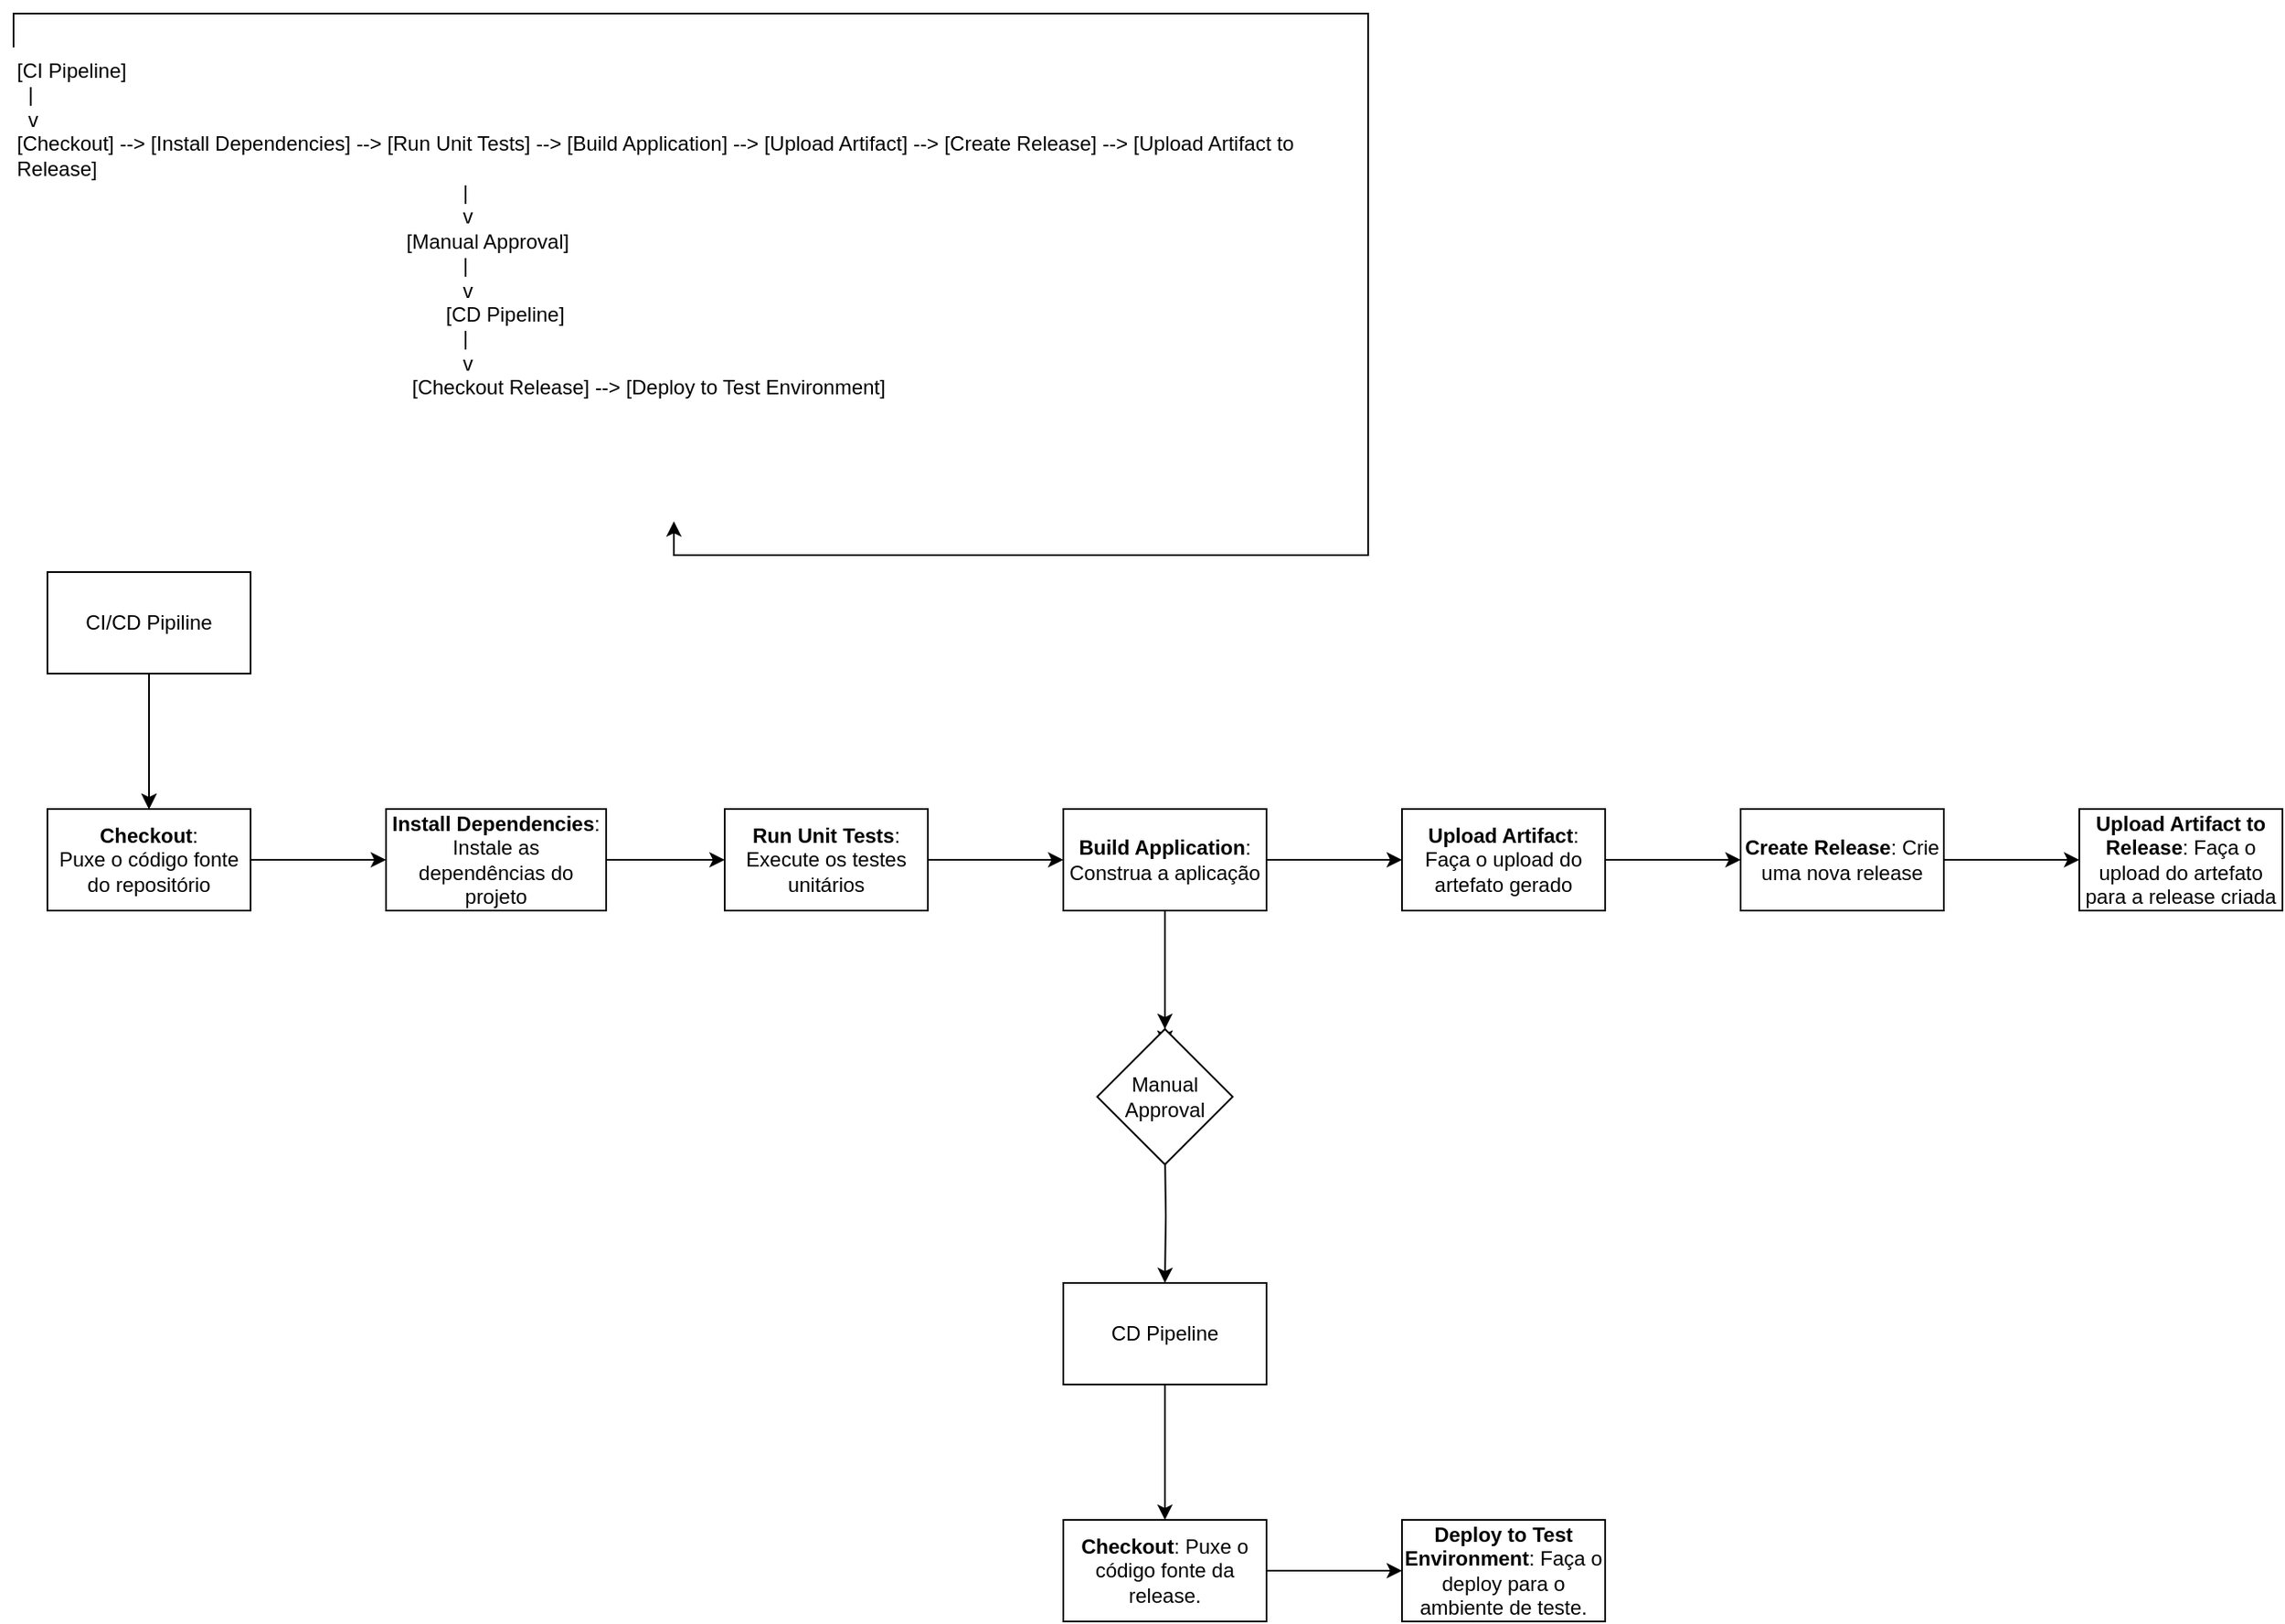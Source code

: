 <mxfile version="24.5.2" type="device">
  <diagram name="Página-1" id="6m9-xC29GbS-CIGxyUIV">
    <mxGraphModel dx="1050" dy="522" grid="1" gridSize="10" guides="1" tooltips="1" connect="1" arrows="1" fold="1" page="1" pageScale="1" pageWidth="827" pageHeight="1169" math="0" shadow="0">
      <root>
        <mxCell id="0" />
        <mxCell id="1" parent="0" />
        <mxCell id="rzdaA9iNHV5khvHHixV3-1" value="[CI Pipeline]&#xa;  |&#xa;  v&#xa;[Checkout] --&gt; [Install Dependencies] --&gt; [Run Unit Tests] --&gt; [Build Application] --&gt; [Upload Artifact] --&gt; [Create Release] --&gt; [Upload Artifact to Release]&#xa;                                                                               |&#xa;                                                                               v&#xa;                                                                     [Manual Approval]&#xa;                                                                               |&#xa;                                                                               v&#xa;                                                                            [CD Pipeline]&#xa;                                                                               |&#xa;                                                                               v&#xa;                                                                      [Checkout Release] --&gt; [Deploy to Test Environment]" style="text;whiteSpace=wrap;" vertex="1" parent="1">
          <mxGeometry x="30" y="30" width="780" height="280" as="geometry" />
        </mxCell>
        <mxCell id="rzdaA9iNHV5khvHHixV3-8" value="" style="edgeStyle=orthogonalEdgeStyle;rounded=0;orthogonalLoop=1;jettySize=auto;html=1;" edge="1" parent="1" source="rzdaA9iNHV5khvHHixV3-2" target="rzdaA9iNHV5khvHHixV3-7">
          <mxGeometry relative="1" as="geometry" />
        </mxCell>
        <mxCell id="rzdaA9iNHV5khvHHixV3-31" value="" style="edgeStyle=orthogonalEdgeStyle;rounded=0;orthogonalLoop=1;jettySize=auto;html=1;" edge="1" parent="1" source="rzdaA9iNHV5khvHHixV3-2" target="rzdaA9iNHV5khvHHixV3-7">
          <mxGeometry relative="1" as="geometry" />
        </mxCell>
        <mxCell id="rzdaA9iNHV5khvHHixV3-2" value="CI/CD Pipiline" style="rounded=0;whiteSpace=wrap;html=1;" vertex="1" parent="1">
          <mxGeometry x="50" y="340" width="120" height="60" as="geometry" />
        </mxCell>
        <mxCell id="rzdaA9iNHV5khvHHixV3-3" style="edgeStyle=orthogonalEdgeStyle;rounded=0;orthogonalLoop=1;jettySize=auto;html=1;exitX=0;exitY=0;exitDx=0;exitDy=0;" edge="1" parent="1" source="rzdaA9iNHV5khvHHixV3-1" target="rzdaA9iNHV5khvHHixV3-1">
          <mxGeometry relative="1" as="geometry" />
        </mxCell>
        <mxCell id="rzdaA9iNHV5khvHHixV3-10" value="" style="edgeStyle=orthogonalEdgeStyle;rounded=0;orthogonalLoop=1;jettySize=auto;html=1;" edge="1" parent="1" source="rzdaA9iNHV5khvHHixV3-7" target="rzdaA9iNHV5khvHHixV3-9">
          <mxGeometry relative="1" as="geometry" />
        </mxCell>
        <mxCell id="rzdaA9iNHV5khvHHixV3-7" value="&lt;strong&gt;Checkout&lt;/strong&gt;:&lt;br&gt;Puxe o código fonte do repositório" style="whiteSpace=wrap;html=1;rounded=0;" vertex="1" parent="1">
          <mxGeometry x="50" y="480" width="120" height="60" as="geometry" />
        </mxCell>
        <mxCell id="rzdaA9iNHV5khvHHixV3-12" value="" style="edgeStyle=orthogonalEdgeStyle;rounded=0;orthogonalLoop=1;jettySize=auto;html=1;" edge="1" parent="1" source="rzdaA9iNHV5khvHHixV3-9" target="rzdaA9iNHV5khvHHixV3-11">
          <mxGeometry relative="1" as="geometry" />
        </mxCell>
        <mxCell id="rzdaA9iNHV5khvHHixV3-9" value="&lt;strong&gt;Install Dependencies&lt;/strong&gt;: Instale as dependências do projeto" style="whiteSpace=wrap;html=1;rounded=0;" vertex="1" parent="1">
          <mxGeometry x="250" y="480" width="130" height="60" as="geometry" />
        </mxCell>
        <mxCell id="rzdaA9iNHV5khvHHixV3-15" value="" style="edgeStyle=orthogonalEdgeStyle;rounded=0;orthogonalLoop=1;jettySize=auto;html=1;" edge="1" parent="1" source="rzdaA9iNHV5khvHHixV3-11" target="rzdaA9iNHV5khvHHixV3-14">
          <mxGeometry relative="1" as="geometry" />
        </mxCell>
        <mxCell id="rzdaA9iNHV5khvHHixV3-11" value="&lt;strong&gt;Run Unit Tests&lt;/strong&gt;: Execute os testes unitários" style="rounded=0;whiteSpace=wrap;html=1;" vertex="1" parent="1">
          <mxGeometry x="450" y="480" width="120" height="60" as="geometry" />
        </mxCell>
        <mxCell id="rzdaA9iNHV5khvHHixV3-17" value="" style="edgeStyle=orthogonalEdgeStyle;rounded=0;orthogonalLoop=1;jettySize=auto;html=1;" edge="1" parent="1" source="rzdaA9iNHV5khvHHixV3-14">
          <mxGeometry relative="1" as="geometry">
            <mxPoint x="710" y="620" as="targetPoint" />
          </mxGeometry>
        </mxCell>
        <mxCell id="rzdaA9iNHV5khvHHixV3-25" value="" style="edgeStyle=orthogonalEdgeStyle;rounded=0;orthogonalLoop=1;jettySize=auto;html=1;" edge="1" parent="1" source="rzdaA9iNHV5khvHHixV3-14" target="rzdaA9iNHV5khvHHixV3-24">
          <mxGeometry relative="1" as="geometry" />
        </mxCell>
        <mxCell id="rzdaA9iNHV5khvHHixV3-38" value="" style="edgeStyle=orthogonalEdgeStyle;rounded=0;orthogonalLoop=1;jettySize=auto;html=1;" edge="1" parent="1" source="rzdaA9iNHV5khvHHixV3-14">
          <mxGeometry relative="1" as="geometry">
            <mxPoint x="710" y="620" as="targetPoint" />
          </mxGeometry>
        </mxCell>
        <mxCell id="rzdaA9iNHV5khvHHixV3-40" value="" style="edgeStyle=orthogonalEdgeStyle;rounded=0;orthogonalLoop=1;jettySize=auto;html=1;" edge="1" parent="1" source="rzdaA9iNHV5khvHHixV3-14" target="rzdaA9iNHV5khvHHixV3-39">
          <mxGeometry relative="1" as="geometry" />
        </mxCell>
        <mxCell id="rzdaA9iNHV5khvHHixV3-14" value="&lt;strong&gt;Build Application&lt;/strong&gt;: Construa a aplicação" style="rounded=0;whiteSpace=wrap;html=1;" vertex="1" parent="1">
          <mxGeometry x="650" y="480" width="120" height="60" as="geometry" />
        </mxCell>
        <mxCell id="rzdaA9iNHV5khvHHixV3-19" value="" style="edgeStyle=orthogonalEdgeStyle;rounded=0;orthogonalLoop=1;jettySize=auto;html=1;" edge="1" parent="1" target="rzdaA9iNHV5khvHHixV3-18">
          <mxGeometry relative="1" as="geometry">
            <mxPoint x="710" y="680" as="sourcePoint" />
          </mxGeometry>
        </mxCell>
        <mxCell id="rzdaA9iNHV5khvHHixV3-21" value="" style="edgeStyle=orthogonalEdgeStyle;rounded=0;orthogonalLoop=1;jettySize=auto;html=1;" edge="1" parent="1" source="rzdaA9iNHV5khvHHixV3-18" target="rzdaA9iNHV5khvHHixV3-20">
          <mxGeometry relative="1" as="geometry" />
        </mxCell>
        <mxCell id="rzdaA9iNHV5khvHHixV3-18" value="CD Pipeline" style="rounded=0;whiteSpace=wrap;html=1;" vertex="1" parent="1">
          <mxGeometry x="650" y="760" width="120" height="60" as="geometry" />
        </mxCell>
        <mxCell id="rzdaA9iNHV5khvHHixV3-23" value="" style="edgeStyle=orthogonalEdgeStyle;rounded=0;orthogonalLoop=1;jettySize=auto;html=1;" edge="1" parent="1" source="rzdaA9iNHV5khvHHixV3-20" target="rzdaA9iNHV5khvHHixV3-22">
          <mxGeometry relative="1" as="geometry" />
        </mxCell>
        <mxCell id="rzdaA9iNHV5khvHHixV3-20" value="&lt;strong&gt;Checkout&lt;/strong&gt;: Puxe o código fonte da release." style="rounded=0;whiteSpace=wrap;html=1;" vertex="1" parent="1">
          <mxGeometry x="650" y="900" width="120" height="60" as="geometry" />
        </mxCell>
        <mxCell id="rzdaA9iNHV5khvHHixV3-22" value="&lt;strong&gt;Deploy to Test Environment&lt;/strong&gt;: Faça o deploy para o ambiente de teste." style="rounded=0;whiteSpace=wrap;html=1;" vertex="1" parent="1">
          <mxGeometry x="850" y="900" width="120" height="60" as="geometry" />
        </mxCell>
        <mxCell id="rzdaA9iNHV5khvHHixV3-27" value="" style="edgeStyle=orthogonalEdgeStyle;rounded=0;orthogonalLoop=1;jettySize=auto;html=1;" edge="1" parent="1" source="rzdaA9iNHV5khvHHixV3-24" target="rzdaA9iNHV5khvHHixV3-26">
          <mxGeometry relative="1" as="geometry" />
        </mxCell>
        <mxCell id="rzdaA9iNHV5khvHHixV3-24" value="&lt;strong&gt;Upload Artifact&lt;/strong&gt;: Faça o upload do artefato gerado" style="rounded=0;whiteSpace=wrap;html=1;" vertex="1" parent="1">
          <mxGeometry x="850" y="480" width="120" height="60" as="geometry" />
        </mxCell>
        <mxCell id="rzdaA9iNHV5khvHHixV3-29" value="" style="edgeStyle=orthogonalEdgeStyle;rounded=0;orthogonalLoop=1;jettySize=auto;html=1;" edge="1" parent="1" source="rzdaA9iNHV5khvHHixV3-26" target="rzdaA9iNHV5khvHHixV3-28">
          <mxGeometry relative="1" as="geometry" />
        </mxCell>
        <mxCell id="rzdaA9iNHV5khvHHixV3-26" value="&lt;strong&gt;Create Release&lt;/strong&gt;: Crie uma nova release" style="rounded=0;whiteSpace=wrap;html=1;" vertex="1" parent="1">
          <mxGeometry x="1050" y="480" width="120" height="60" as="geometry" />
        </mxCell>
        <mxCell id="rzdaA9iNHV5khvHHixV3-28" value="&lt;strong&gt;Upload Artifact to Release&lt;/strong&gt;: Faça o upload do artefato para a release criada" style="rounded=0;whiteSpace=wrap;html=1;" vertex="1" parent="1">
          <mxGeometry x="1250" y="480" width="120" height="60" as="geometry" />
        </mxCell>
        <mxCell id="rzdaA9iNHV5khvHHixV3-39" value="Manual Approval" style="rhombus;whiteSpace=wrap;html=1;rounded=0;" vertex="1" parent="1">
          <mxGeometry x="670" y="610" width="80" height="80" as="geometry" />
        </mxCell>
      </root>
    </mxGraphModel>
  </diagram>
</mxfile>
